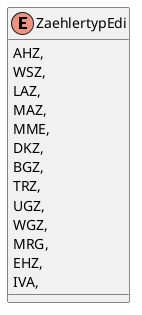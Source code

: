 @startuml
enum ZaehlertypEdi {
    AHZ,
    WSZ,
    LAZ,
    MAZ,
    MME,
    DKZ,
    BGZ,
    TRZ,
    UGZ,
    WGZ,
    MRG,
    EHZ,
    IVA,
}
@enduml
